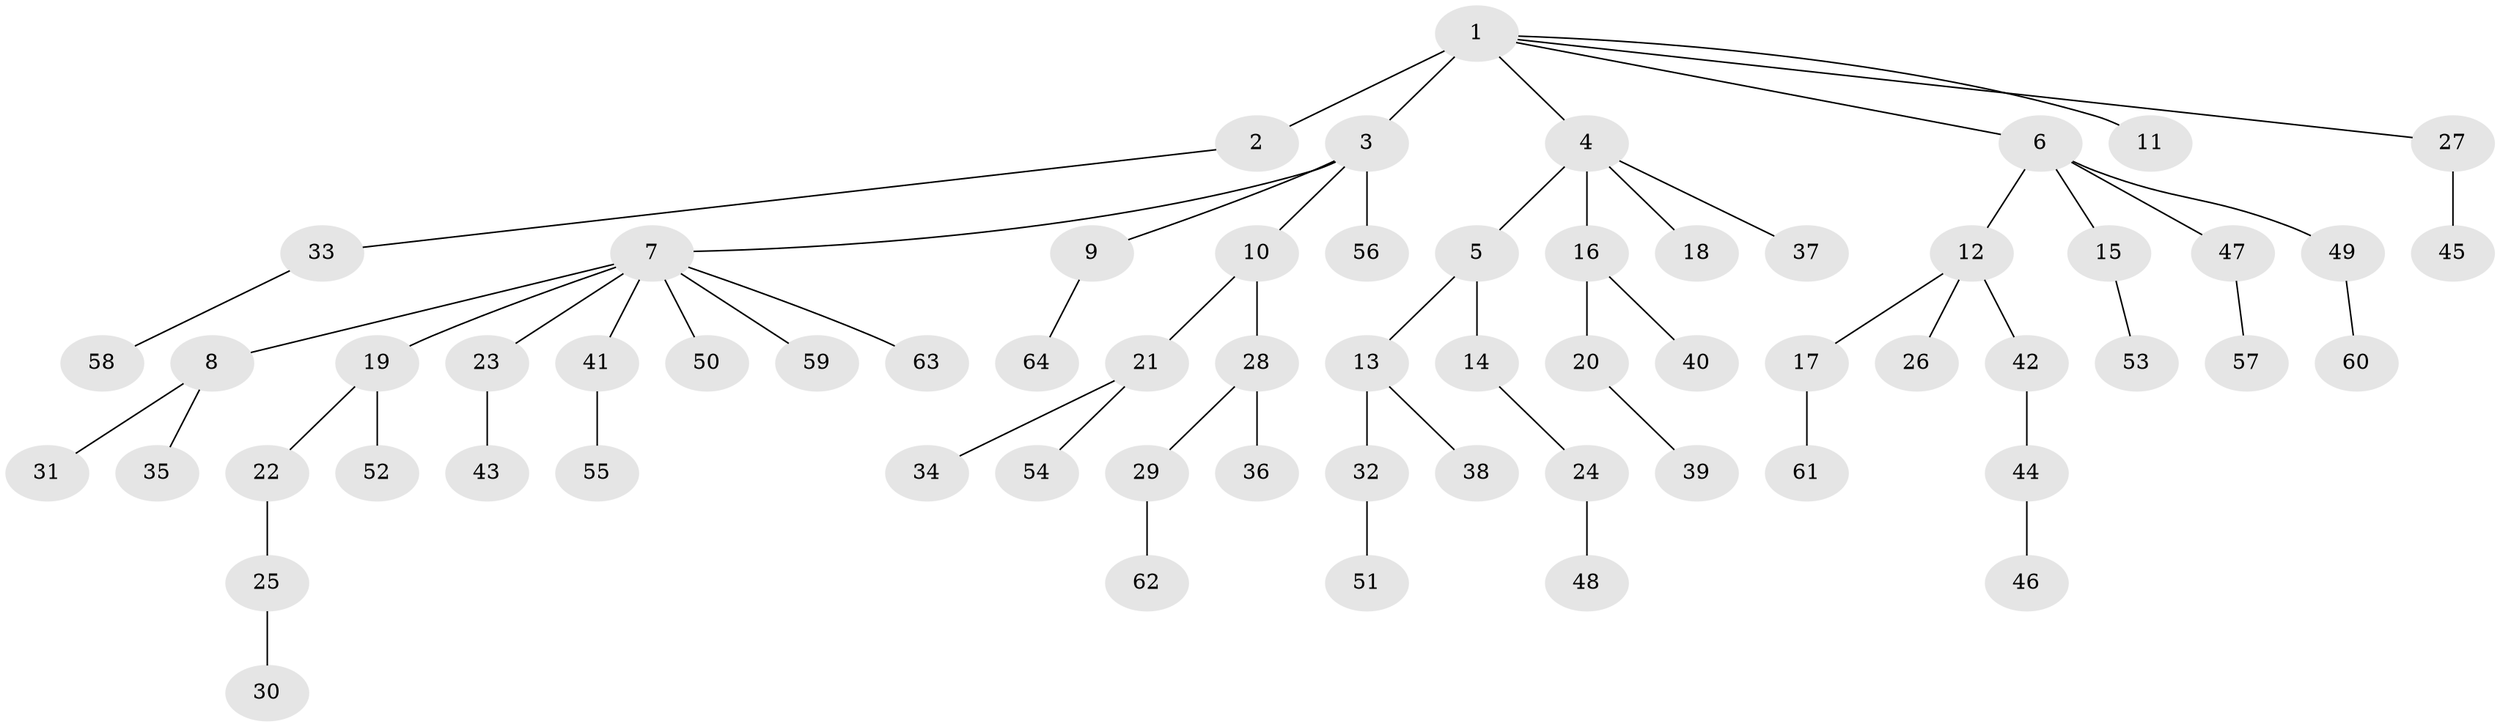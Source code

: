 // original degree distribution, {9: 0.008130081300813009, 1: 0.4959349593495935, 6: 0.024390243902439025, 4: 0.056910569105691054, 2: 0.2926829268292683, 8: 0.008130081300813009, 5: 0.024390243902439025, 3: 0.08943089430894309}
// Generated by graph-tools (version 1.1) at 2025/37/03/09/25 02:37:07]
// undirected, 64 vertices, 63 edges
graph export_dot {
graph [start="1"]
  node [color=gray90,style=filled];
  1;
  2;
  3;
  4;
  5;
  6;
  7;
  8;
  9;
  10;
  11;
  12;
  13;
  14;
  15;
  16;
  17;
  18;
  19;
  20;
  21;
  22;
  23;
  24;
  25;
  26;
  27;
  28;
  29;
  30;
  31;
  32;
  33;
  34;
  35;
  36;
  37;
  38;
  39;
  40;
  41;
  42;
  43;
  44;
  45;
  46;
  47;
  48;
  49;
  50;
  51;
  52;
  53;
  54;
  55;
  56;
  57;
  58;
  59;
  60;
  61;
  62;
  63;
  64;
  1 -- 2 [weight=3.0];
  1 -- 3 [weight=1.0];
  1 -- 4 [weight=1.0];
  1 -- 6 [weight=1.0];
  1 -- 11 [weight=1.0];
  1 -- 27 [weight=1.0];
  2 -- 33 [weight=1.0];
  3 -- 7 [weight=1.0];
  3 -- 9 [weight=1.0];
  3 -- 10 [weight=1.0];
  3 -- 56 [weight=1.0];
  4 -- 5 [weight=1.0];
  4 -- 16 [weight=1.0];
  4 -- 18 [weight=1.0];
  4 -- 37 [weight=1.0];
  5 -- 13 [weight=1.0];
  5 -- 14 [weight=1.0];
  6 -- 12 [weight=1.0];
  6 -- 15 [weight=1.0];
  6 -- 47 [weight=1.0];
  6 -- 49 [weight=1.0];
  7 -- 8 [weight=1.0];
  7 -- 19 [weight=1.0];
  7 -- 23 [weight=1.0];
  7 -- 41 [weight=1.0];
  7 -- 50 [weight=1.0];
  7 -- 59 [weight=1.0];
  7 -- 63 [weight=1.0];
  8 -- 31 [weight=1.0];
  8 -- 35 [weight=1.0];
  9 -- 64 [weight=1.0];
  10 -- 21 [weight=1.0];
  10 -- 28 [weight=1.0];
  12 -- 17 [weight=1.0];
  12 -- 26 [weight=1.0];
  12 -- 42 [weight=1.0];
  13 -- 32 [weight=1.0];
  13 -- 38 [weight=1.0];
  14 -- 24 [weight=1.0];
  15 -- 53 [weight=1.0];
  16 -- 20 [weight=1.0];
  16 -- 40 [weight=1.0];
  17 -- 61 [weight=1.0];
  19 -- 22 [weight=1.0];
  19 -- 52 [weight=2.0];
  20 -- 39 [weight=1.0];
  21 -- 34 [weight=1.0];
  21 -- 54 [weight=1.0];
  22 -- 25 [weight=1.0];
  23 -- 43 [weight=1.0];
  24 -- 48 [weight=2.0];
  25 -- 30 [weight=1.0];
  27 -- 45 [weight=3.0];
  28 -- 29 [weight=1.0];
  28 -- 36 [weight=1.0];
  29 -- 62 [weight=1.0];
  32 -- 51 [weight=1.0];
  33 -- 58 [weight=1.0];
  41 -- 55 [weight=2.0];
  42 -- 44 [weight=1.0];
  44 -- 46 [weight=2.0];
  47 -- 57 [weight=2.0];
  49 -- 60 [weight=1.0];
}
